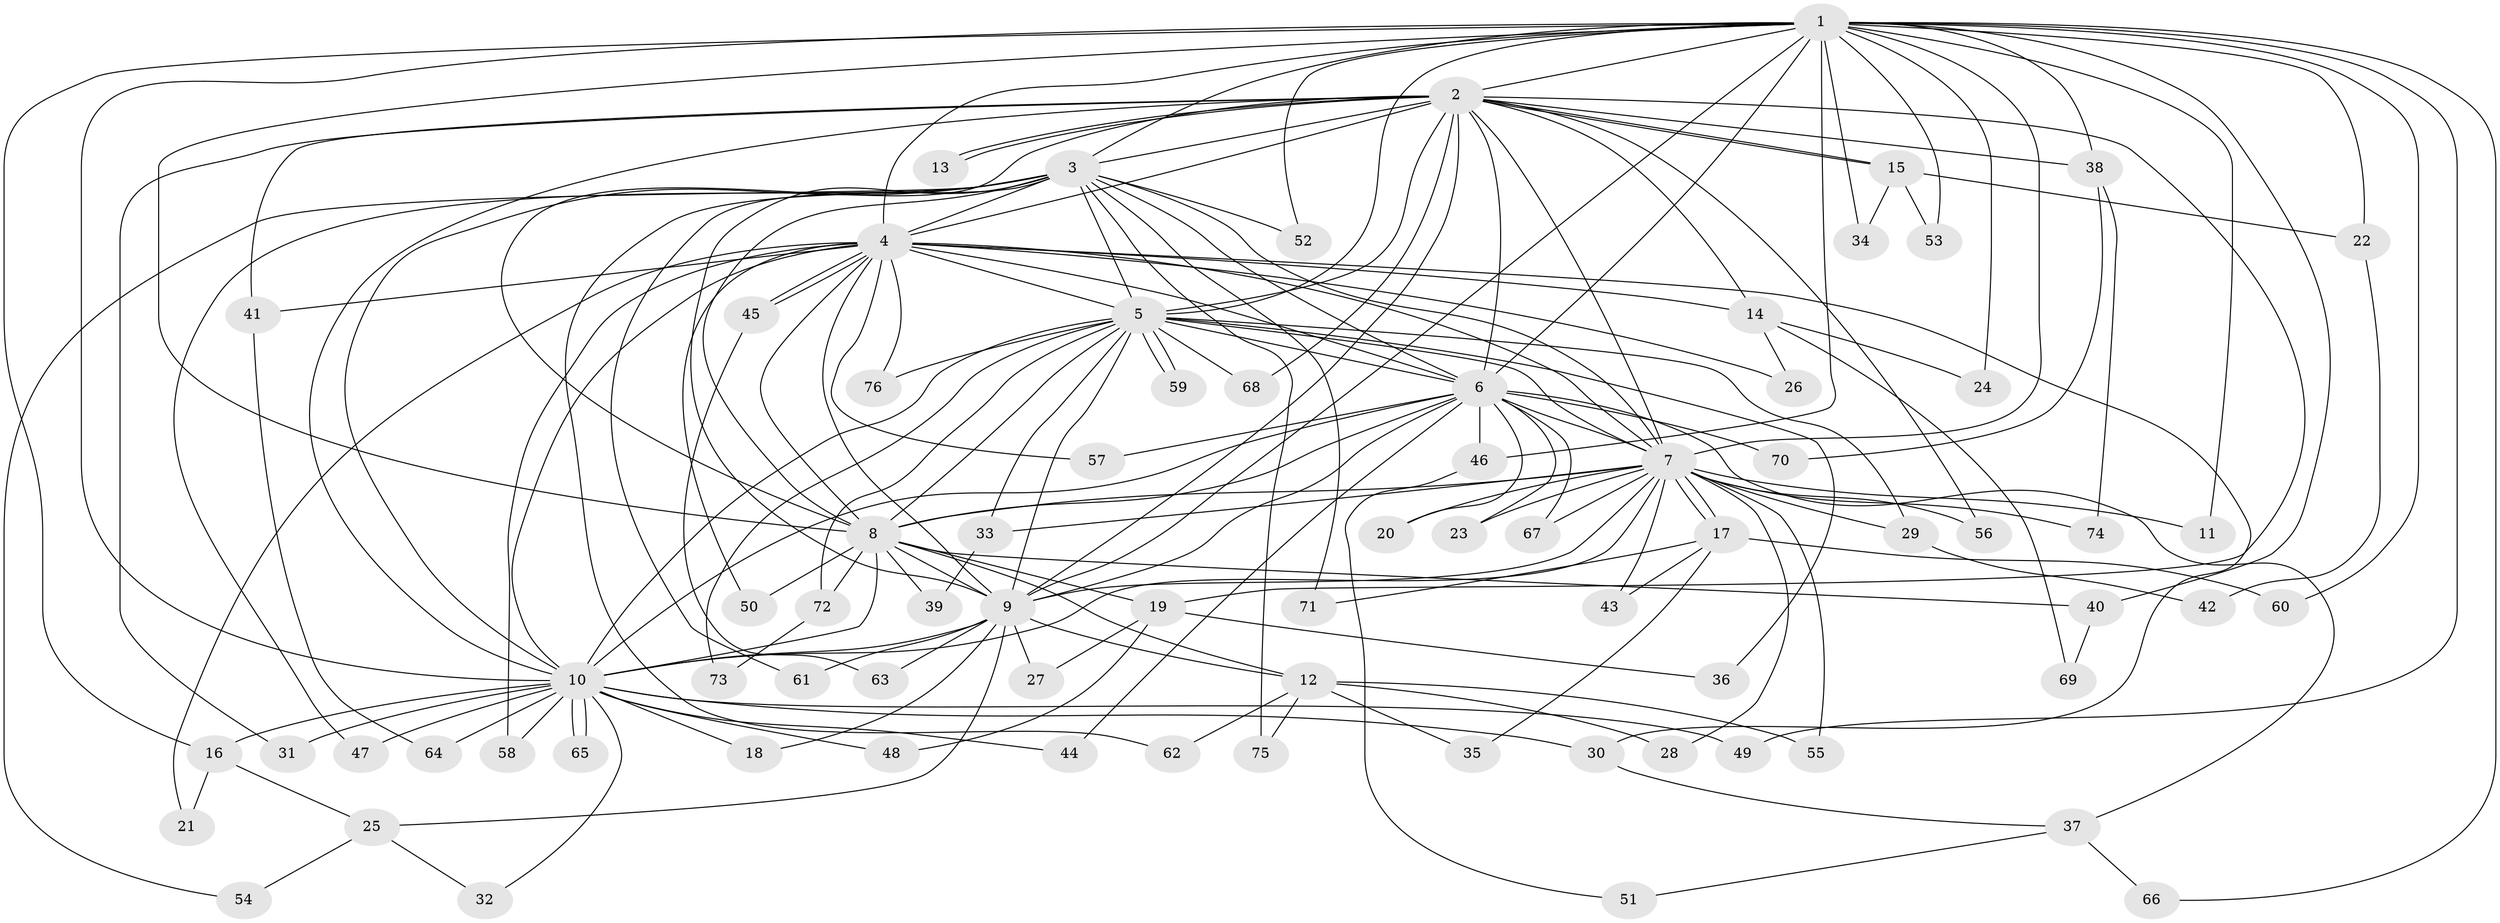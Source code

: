 // Generated by graph-tools (version 1.1) at 2025/01/03/09/25 03:01:13]
// undirected, 76 vertices, 177 edges
graph export_dot {
graph [start="1"]
  node [color=gray90,style=filled];
  1;
  2;
  3;
  4;
  5;
  6;
  7;
  8;
  9;
  10;
  11;
  12;
  13;
  14;
  15;
  16;
  17;
  18;
  19;
  20;
  21;
  22;
  23;
  24;
  25;
  26;
  27;
  28;
  29;
  30;
  31;
  32;
  33;
  34;
  35;
  36;
  37;
  38;
  39;
  40;
  41;
  42;
  43;
  44;
  45;
  46;
  47;
  48;
  49;
  50;
  51;
  52;
  53;
  54;
  55;
  56;
  57;
  58;
  59;
  60;
  61;
  62;
  63;
  64;
  65;
  66;
  67;
  68;
  69;
  70;
  71;
  72;
  73;
  74;
  75;
  76;
  1 -- 2;
  1 -- 3;
  1 -- 4;
  1 -- 5;
  1 -- 6;
  1 -- 7;
  1 -- 8;
  1 -- 9;
  1 -- 10;
  1 -- 11;
  1 -- 16;
  1 -- 22;
  1 -- 24;
  1 -- 34;
  1 -- 38;
  1 -- 40;
  1 -- 46;
  1 -- 49;
  1 -- 52;
  1 -- 53;
  1 -- 60;
  1 -- 66;
  2 -- 3;
  2 -- 4;
  2 -- 5;
  2 -- 6;
  2 -- 7;
  2 -- 8;
  2 -- 9;
  2 -- 10;
  2 -- 13;
  2 -- 13;
  2 -- 14;
  2 -- 15;
  2 -- 15;
  2 -- 19;
  2 -- 31;
  2 -- 38;
  2 -- 41;
  2 -- 56;
  2 -- 68;
  3 -- 4;
  3 -- 5;
  3 -- 6;
  3 -- 7;
  3 -- 8;
  3 -- 9;
  3 -- 10;
  3 -- 47;
  3 -- 52;
  3 -- 54;
  3 -- 61;
  3 -- 62;
  3 -- 71;
  3 -- 75;
  4 -- 5;
  4 -- 6;
  4 -- 7;
  4 -- 8;
  4 -- 9;
  4 -- 10;
  4 -- 14;
  4 -- 21;
  4 -- 26;
  4 -- 30;
  4 -- 41;
  4 -- 45;
  4 -- 45;
  4 -- 50;
  4 -- 57;
  4 -- 58;
  4 -- 76;
  5 -- 6;
  5 -- 7;
  5 -- 8;
  5 -- 9;
  5 -- 10;
  5 -- 29;
  5 -- 33;
  5 -- 36;
  5 -- 59;
  5 -- 59;
  5 -- 68;
  5 -- 72;
  5 -- 73;
  5 -- 76;
  6 -- 7;
  6 -- 8;
  6 -- 9;
  6 -- 10;
  6 -- 20;
  6 -- 23;
  6 -- 37;
  6 -- 44;
  6 -- 46;
  6 -- 57;
  6 -- 67;
  6 -- 70;
  7 -- 8;
  7 -- 9;
  7 -- 10;
  7 -- 11;
  7 -- 17;
  7 -- 17;
  7 -- 20;
  7 -- 23;
  7 -- 28;
  7 -- 29;
  7 -- 33;
  7 -- 43;
  7 -- 55;
  7 -- 56;
  7 -- 67;
  7 -- 74;
  8 -- 9;
  8 -- 10;
  8 -- 12;
  8 -- 19;
  8 -- 39;
  8 -- 40;
  8 -- 50;
  8 -- 72;
  9 -- 10;
  9 -- 12;
  9 -- 18;
  9 -- 25;
  9 -- 27;
  9 -- 61;
  9 -- 63;
  10 -- 16;
  10 -- 18;
  10 -- 30;
  10 -- 31;
  10 -- 32;
  10 -- 44;
  10 -- 47;
  10 -- 48;
  10 -- 49;
  10 -- 58;
  10 -- 64;
  10 -- 65;
  10 -- 65;
  12 -- 28;
  12 -- 35;
  12 -- 55;
  12 -- 62;
  12 -- 75;
  14 -- 24;
  14 -- 26;
  14 -- 69;
  15 -- 22;
  15 -- 34;
  15 -- 53;
  16 -- 21;
  16 -- 25;
  17 -- 35;
  17 -- 43;
  17 -- 60;
  17 -- 71;
  19 -- 27;
  19 -- 36;
  19 -- 48;
  22 -- 42;
  25 -- 32;
  25 -- 54;
  29 -- 42;
  30 -- 37;
  33 -- 39;
  37 -- 51;
  37 -- 66;
  38 -- 70;
  38 -- 74;
  40 -- 69;
  41 -- 64;
  45 -- 63;
  46 -- 51;
  72 -- 73;
}
